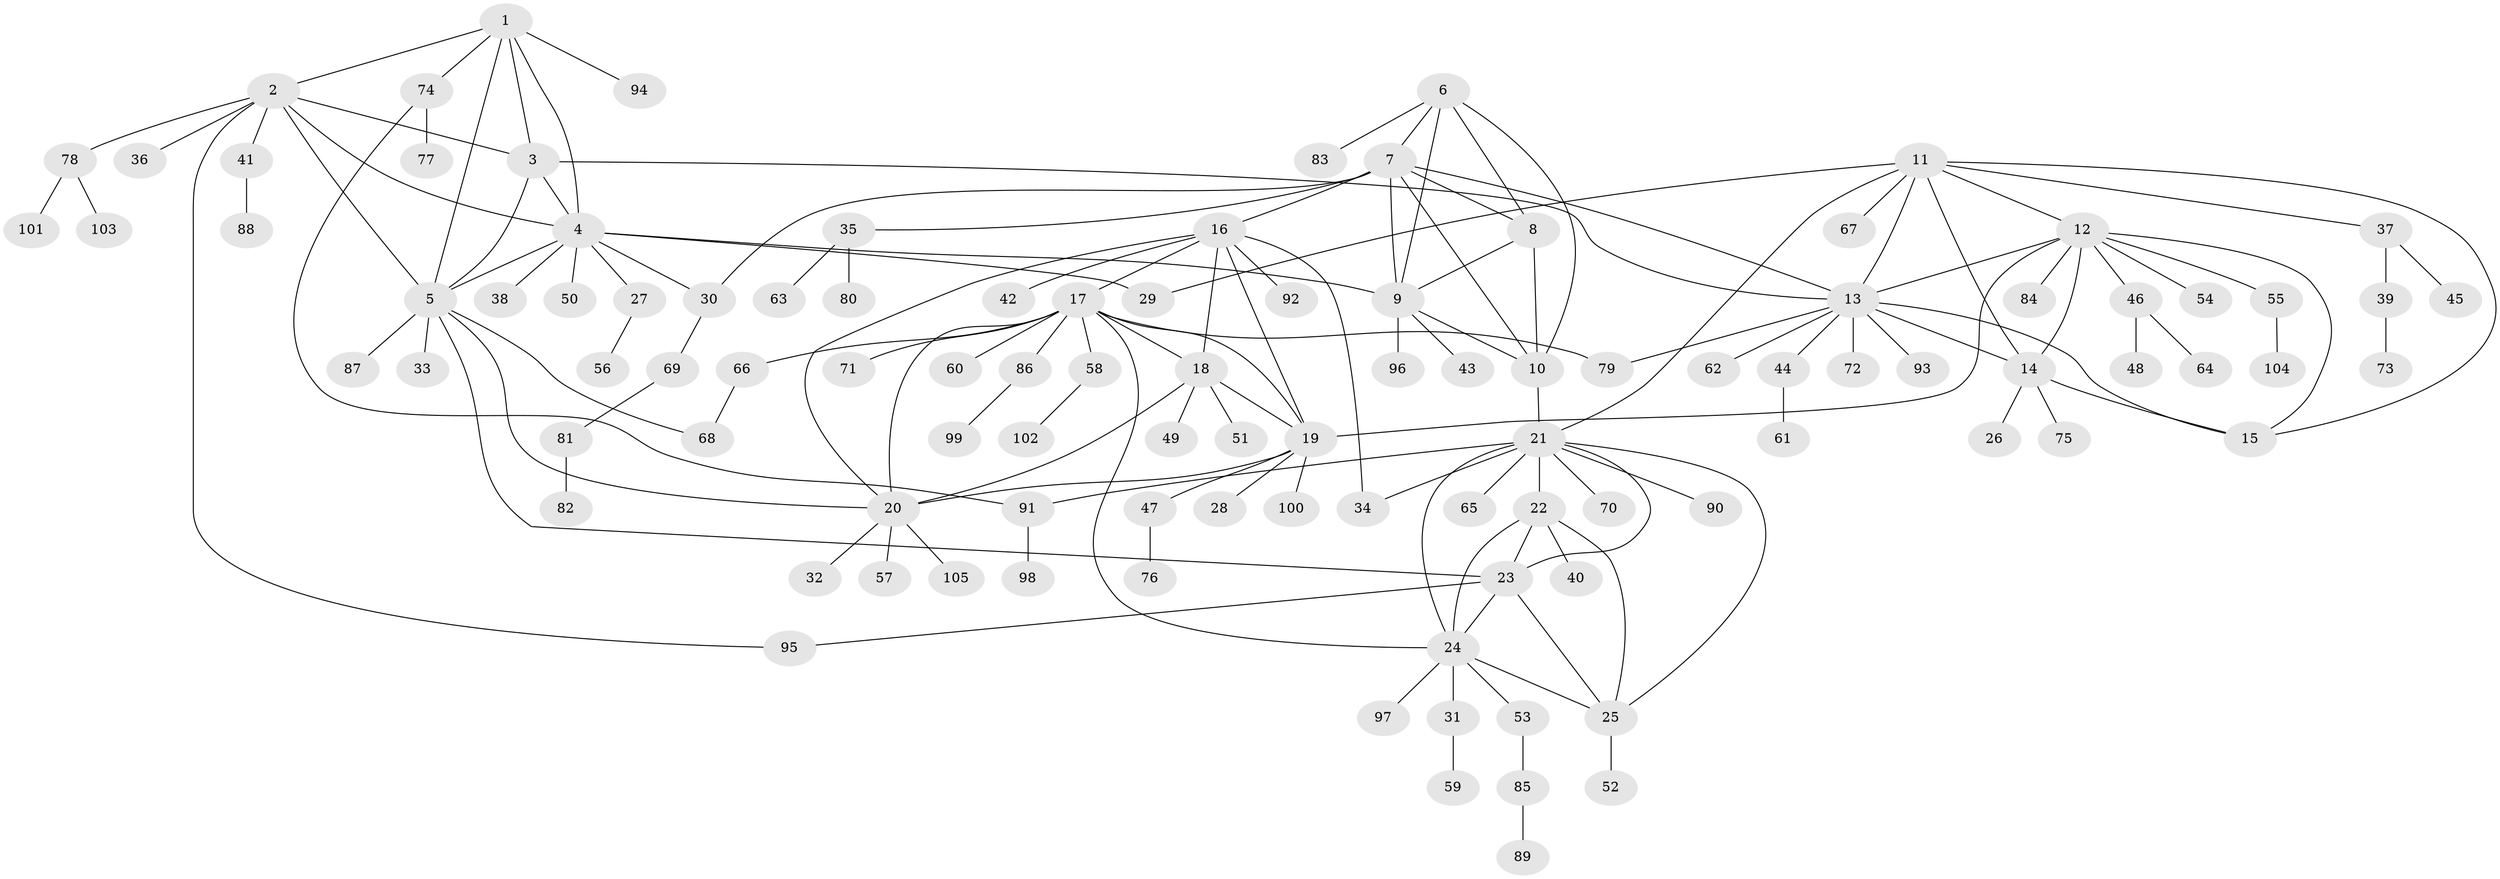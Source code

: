 // Generated by graph-tools (version 1.1) at 2025/54/03/09/25 04:54:49]
// undirected, 105 vertices, 147 edges
graph export_dot {
graph [start="1"]
  node [color=gray90,style=filled];
  1;
  2;
  3;
  4;
  5;
  6;
  7;
  8;
  9;
  10;
  11;
  12;
  13;
  14;
  15;
  16;
  17;
  18;
  19;
  20;
  21;
  22;
  23;
  24;
  25;
  26;
  27;
  28;
  29;
  30;
  31;
  32;
  33;
  34;
  35;
  36;
  37;
  38;
  39;
  40;
  41;
  42;
  43;
  44;
  45;
  46;
  47;
  48;
  49;
  50;
  51;
  52;
  53;
  54;
  55;
  56;
  57;
  58;
  59;
  60;
  61;
  62;
  63;
  64;
  65;
  66;
  67;
  68;
  69;
  70;
  71;
  72;
  73;
  74;
  75;
  76;
  77;
  78;
  79;
  80;
  81;
  82;
  83;
  84;
  85;
  86;
  87;
  88;
  89;
  90;
  91;
  92;
  93;
  94;
  95;
  96;
  97;
  98;
  99;
  100;
  101;
  102;
  103;
  104;
  105;
  1 -- 2;
  1 -- 3;
  1 -- 4;
  1 -- 5;
  1 -- 74;
  1 -- 94;
  2 -- 3;
  2 -- 4;
  2 -- 5;
  2 -- 36;
  2 -- 41;
  2 -- 78;
  2 -- 95;
  3 -- 4;
  3 -- 5;
  3 -- 13;
  4 -- 5;
  4 -- 9;
  4 -- 27;
  4 -- 29;
  4 -- 30;
  4 -- 38;
  4 -- 50;
  5 -- 20;
  5 -- 23;
  5 -- 33;
  5 -- 68;
  5 -- 87;
  6 -- 7;
  6 -- 8;
  6 -- 9;
  6 -- 10;
  6 -- 83;
  7 -- 8;
  7 -- 9;
  7 -- 10;
  7 -- 13;
  7 -- 16;
  7 -- 30;
  7 -- 35;
  8 -- 9;
  8 -- 10;
  9 -- 10;
  9 -- 43;
  9 -- 96;
  10 -- 21;
  11 -- 12;
  11 -- 13;
  11 -- 14;
  11 -- 15;
  11 -- 21;
  11 -- 29;
  11 -- 37;
  11 -- 67;
  12 -- 13;
  12 -- 14;
  12 -- 15;
  12 -- 19;
  12 -- 46;
  12 -- 54;
  12 -- 55;
  12 -- 84;
  13 -- 14;
  13 -- 15;
  13 -- 44;
  13 -- 62;
  13 -- 72;
  13 -- 79;
  13 -- 93;
  14 -- 15;
  14 -- 26;
  14 -- 75;
  16 -- 17;
  16 -- 18;
  16 -- 19;
  16 -- 20;
  16 -- 34;
  16 -- 42;
  16 -- 92;
  17 -- 18;
  17 -- 19;
  17 -- 20;
  17 -- 24;
  17 -- 58;
  17 -- 60;
  17 -- 66;
  17 -- 71;
  17 -- 79;
  17 -- 86;
  18 -- 19;
  18 -- 20;
  18 -- 49;
  18 -- 51;
  19 -- 20;
  19 -- 28;
  19 -- 47;
  19 -- 100;
  20 -- 32;
  20 -- 57;
  20 -- 105;
  21 -- 22;
  21 -- 23;
  21 -- 24;
  21 -- 25;
  21 -- 34;
  21 -- 65;
  21 -- 70;
  21 -- 90;
  21 -- 91;
  22 -- 23;
  22 -- 24;
  22 -- 25;
  22 -- 40;
  23 -- 24;
  23 -- 25;
  23 -- 95;
  24 -- 25;
  24 -- 31;
  24 -- 53;
  24 -- 97;
  25 -- 52;
  27 -- 56;
  30 -- 69;
  31 -- 59;
  35 -- 63;
  35 -- 80;
  37 -- 39;
  37 -- 45;
  39 -- 73;
  41 -- 88;
  44 -- 61;
  46 -- 48;
  46 -- 64;
  47 -- 76;
  53 -- 85;
  55 -- 104;
  58 -- 102;
  66 -- 68;
  69 -- 81;
  74 -- 77;
  74 -- 91;
  78 -- 101;
  78 -- 103;
  81 -- 82;
  85 -- 89;
  86 -- 99;
  91 -- 98;
}
